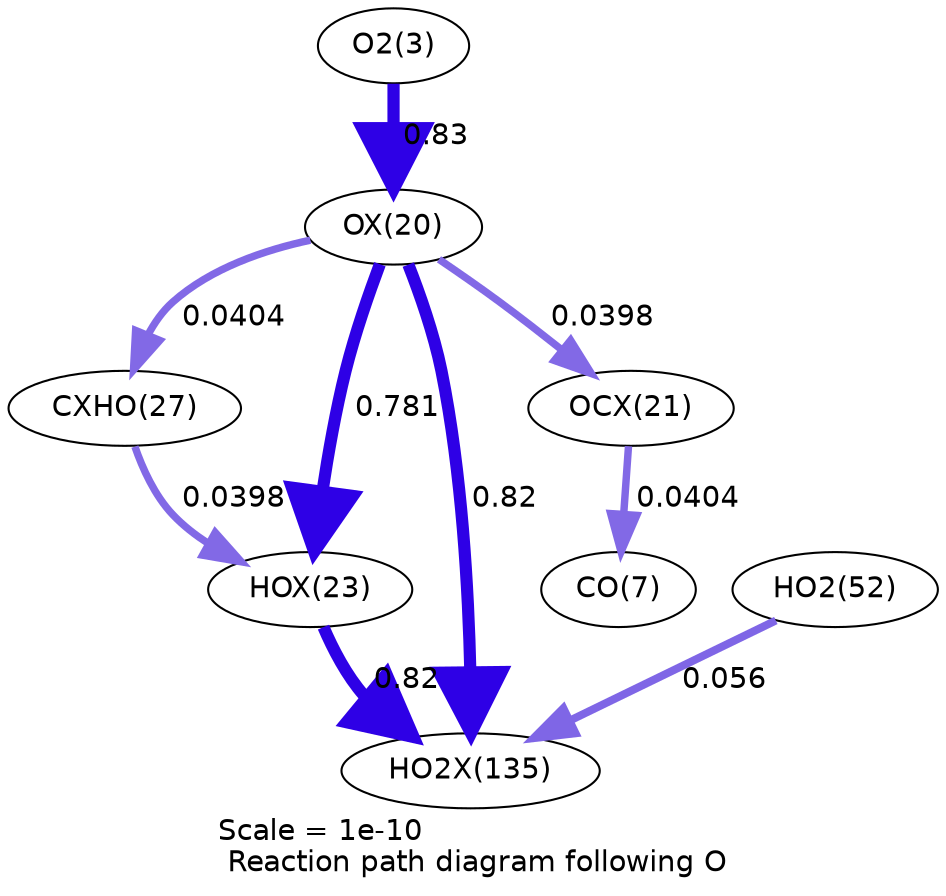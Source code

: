 digraph reaction_paths {
center=1;
s5 -> s34[fontname="Helvetica", penwidth=5.86, arrowsize=2.93, color="0.7, 1.33, 0.9"
, label=" 0.83"];
s34 -> s37[fontname="Helvetica", penwidth=5.81, arrowsize=2.91, color="0.7, 1.28, 0.9"
, label=" 0.781"];
s34 -> s54[fontname="Helvetica", penwidth=5.85, arrowsize=2.92, color="0.7, 1.32, 0.9"
, label=" 0.82"];
s34 -> s39[fontname="Helvetica", penwidth=3.58, arrowsize=1.79, color="0.7, 0.54, 0.9"
, label=" 0.0404"];
s34 -> s35[fontname="Helvetica", penwidth=3.57, arrowsize=1.78, color="0.7, 0.54, 0.9"
, label=" 0.0398"];
s37 -> s54[fontname="Helvetica", penwidth=5.85, arrowsize=2.93, color="0.7, 1.32, 0.9"
, label=" 0.82"];
s39 -> s37[fontname="Helvetica", penwidth=3.57, arrowsize=1.78, color="0.7, 0.54, 0.9"
, label=" 0.0398"];
s21 -> s54[fontname="Helvetica", penwidth=3.82, arrowsize=1.91, color="0.7, 0.556, 0.9"
, label=" 0.056"];
s35 -> s9[fontname="Helvetica", penwidth=3.58, arrowsize=1.79, color="0.7, 0.54, 0.9"
, label=" 0.0404"];
s5 [ fontname="Helvetica", label="O2(3)"];
s9 [ fontname="Helvetica", label="CO(7)"];
s21 [ fontname="Helvetica", label="HO2(52)"];
s34 [ fontname="Helvetica", label="OX(20)"];
s35 [ fontname="Helvetica", label="OCX(21)"];
s37 [ fontname="Helvetica", label="HOX(23)"];
s39 [ fontname="Helvetica", label="CXHO(27)"];
s54 [ fontname="Helvetica", label="HO2X(135)"];
 label = "Scale = 1e-10\l Reaction path diagram following O";
 fontname = "Helvetica";
}
